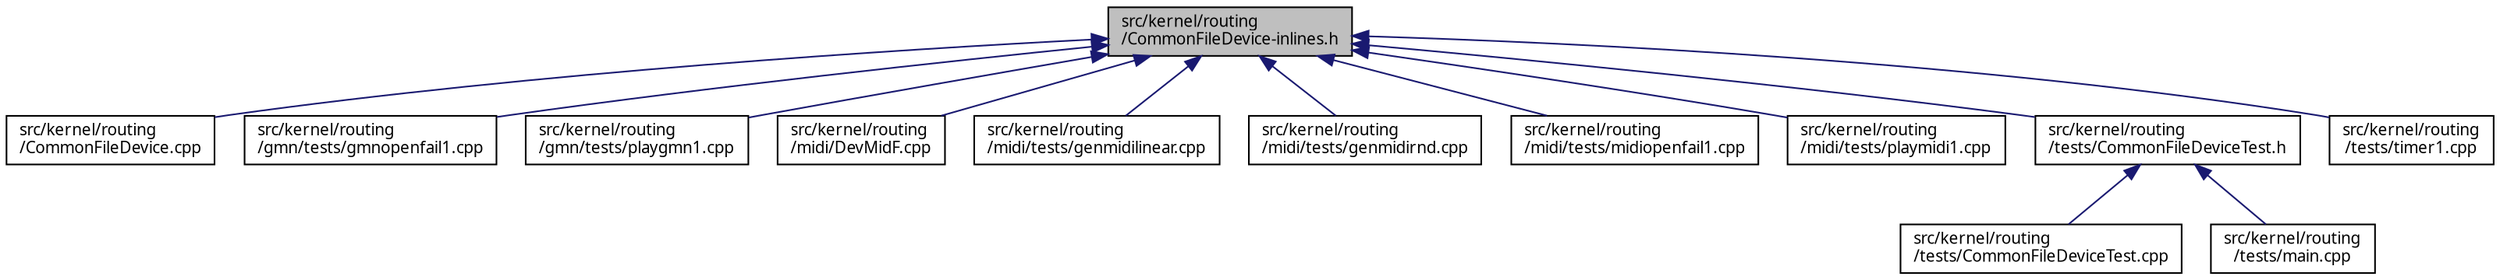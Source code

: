 digraph "src/kernel/routing/CommonFileDevice-inlines.h"
{
  edge [fontname="Sans",fontsize="10",labelfontname="Sans",labelfontsize="10"];
  node [fontname="Sans",fontsize="10",shape=record];
  Node53 [label="src/kernel/routing\l/CommonFileDevice-inlines.h",height=0.2,width=0.4,color="black", fillcolor="grey75", style="filled", fontcolor="black"];
  Node53 -> Node54 [dir="back",color="midnightblue",fontsize="10",style="solid",fontname="Sans"];
  Node54 [label="src/kernel/routing\l/CommonFileDevice.cpp",height=0.2,width=0.4,color="black", fillcolor="white", style="filled",URL="$dc/d72/CommonFileDevice_8cpp.html"];
  Node53 -> Node55 [dir="back",color="midnightblue",fontsize="10",style="solid",fontname="Sans"];
  Node55 [label="src/kernel/routing\l/gmn/tests/gmnopenfail1.cpp",height=0.2,width=0.4,color="black", fillcolor="white", style="filled",URL="$d0/dd6/gmnopenfail1_8cpp.html"];
  Node53 -> Node56 [dir="back",color="midnightblue",fontsize="10",style="solid",fontname="Sans"];
  Node56 [label="src/kernel/routing\l/gmn/tests/playgmn1.cpp",height=0.2,width=0.4,color="black", fillcolor="white", style="filled",URL="$d3/d06/playgmn1_8cpp.html"];
  Node53 -> Node57 [dir="back",color="midnightblue",fontsize="10",style="solid",fontname="Sans"];
  Node57 [label="src/kernel/routing\l/midi/DevMidF.cpp",height=0.2,width=0.4,color="black", fillcolor="white", style="filled",URL="$d0/d6b/DevMidF_8cpp.html",tooltip="MIDI-File as device. "];
  Node53 -> Node58 [dir="back",color="midnightblue",fontsize="10",style="solid",fontname="Sans"];
  Node58 [label="src/kernel/routing\l/midi/tests/genmidilinear.cpp",height=0.2,width=0.4,color="black", fillcolor="white", style="filled",URL="$db/dd6/genmidilinear_8cpp.html"];
  Node53 -> Node59 [dir="back",color="midnightblue",fontsize="10",style="solid",fontname="Sans"];
  Node59 [label="src/kernel/routing\l/midi/tests/genmidirnd.cpp",height=0.2,width=0.4,color="black", fillcolor="white", style="filled",URL="$dd/d2d/genmidirnd_8cpp.html"];
  Node53 -> Node60 [dir="back",color="midnightblue",fontsize="10",style="solid",fontname="Sans"];
  Node60 [label="src/kernel/routing\l/midi/tests/midiopenfail1.cpp",height=0.2,width=0.4,color="black", fillcolor="white", style="filled",URL="$da/ddb/midiopenfail1_8cpp.html"];
  Node53 -> Node61 [dir="back",color="midnightblue",fontsize="10",style="solid",fontname="Sans"];
  Node61 [label="src/kernel/routing\l/midi/tests/playmidi1.cpp",height=0.2,width=0.4,color="black", fillcolor="white", style="filled",URL="$d9/dfe/playmidi1_8cpp.html"];
  Node53 -> Node62 [dir="back",color="midnightblue",fontsize="10",style="solid",fontname="Sans"];
  Node62 [label="src/kernel/routing\l/tests/CommonFileDeviceTest.h",height=0.2,width=0.4,color="black", fillcolor="white", style="filled",URL="$d4/d70/CommonFileDeviceTest_8h.html"];
  Node62 -> Node63 [dir="back",color="midnightblue",fontsize="10",style="solid",fontname="Sans"];
  Node63 [label="src/kernel/routing\l/tests/CommonFileDeviceTest.cpp",height=0.2,width=0.4,color="black", fillcolor="white", style="filled",URL="$dc/d43/CommonFileDeviceTest_8cpp.html"];
  Node62 -> Node64 [dir="back",color="midnightblue",fontsize="10",style="solid",fontname="Sans"];
  Node64 [label="src/kernel/routing\l/tests/main.cpp",height=0.2,width=0.4,color="black", fillcolor="white", style="filled",URL="$d1/de6/kernel_2routing_2tests_2main_8cpp.html"];
  Node53 -> Node65 [dir="back",color="midnightblue",fontsize="10",style="solid",fontname="Sans"];
  Node65 [label="src/kernel/routing\l/tests/timer1.cpp",height=0.2,width=0.4,color="black", fillcolor="white", style="filled",URL="$d9/d9a/timer1_8cpp.html"];
}
